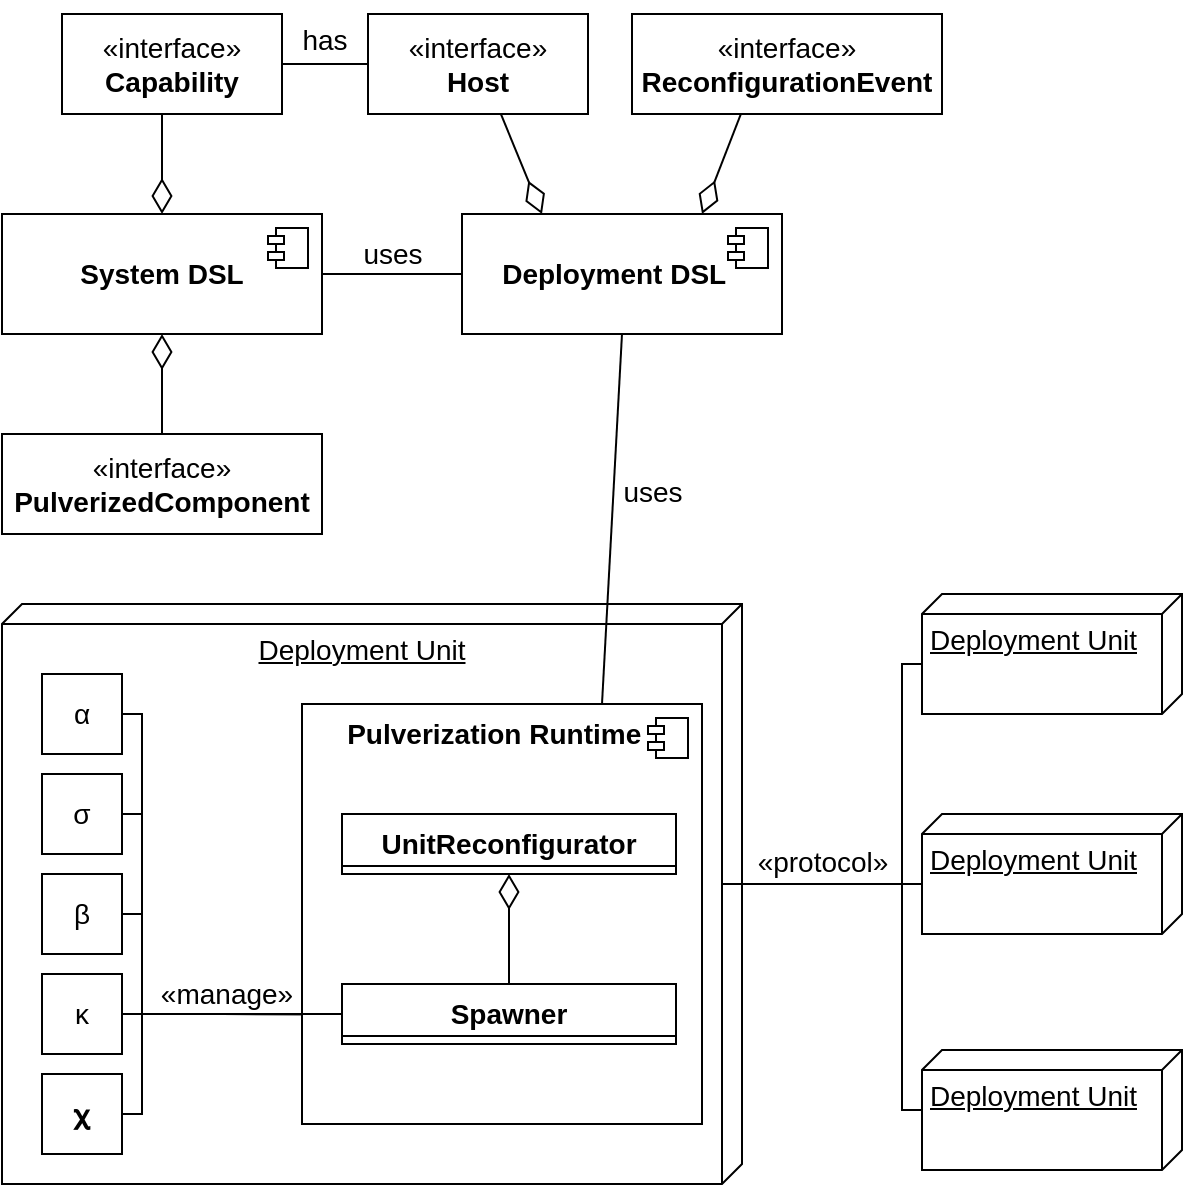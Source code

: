 <mxfile version="21.3.2" type="device">
  <diagram name="Pagina-1" id="VHQQRXFeIcmSOIjN9x8A">
    <mxGraphModel dx="989" dy="514" grid="1" gridSize="10" guides="1" tooltips="1" connect="1" arrows="1" fold="1" page="1" pageScale="1" pageWidth="827" pageHeight="1169" math="0" shadow="0">
      <root>
        <mxCell id="0" />
        <mxCell id="1" parent="0" />
        <mxCell id="0knfeuRSn2bXFJLwSbbv-6" value="Deployment Unit" style="verticalAlign=top;align=center;spacingTop=8;spacingLeft=2;spacingRight=12;shape=cube;size=10;direction=south;fontStyle=4;html=1;whiteSpace=wrap;fontSize=14;" parent="1" vertex="1">
          <mxGeometry x="160" y="695" width="370" height="290" as="geometry" />
        </mxCell>
        <mxCell id="0knfeuRSn2bXFJLwSbbv-79" style="edgeStyle=orthogonalEdgeStyle;rounded=0;orthogonalLoop=1;jettySize=auto;html=1;exitX=1;exitY=0.5;exitDx=0;exitDy=0;entryX=0;entryY=0.5;entryDx=0;entryDy=0;endArrow=none;endFill=0;fontSize=14;" parent="1" source="0knfeuRSn2bXFJLwSbbv-1" target="0knfeuRSn2bXFJLwSbbv-67" edge="1">
          <mxGeometry relative="1" as="geometry">
            <Array as="points">
              <mxPoint x="230" y="750" />
              <mxPoint x="230" y="900" />
            </Array>
          </mxGeometry>
        </mxCell>
        <mxCell id="0knfeuRSn2bXFJLwSbbv-1" value="α" style="html=1;whiteSpace=wrap;fontSize=14;" parent="1" vertex="1">
          <mxGeometry x="180" y="730" width="40" height="40" as="geometry" />
        </mxCell>
        <mxCell id="0knfeuRSn2bXFJLwSbbv-78" style="edgeStyle=orthogonalEdgeStyle;rounded=0;orthogonalLoop=1;jettySize=auto;html=1;exitX=1;exitY=0.5;exitDx=0;exitDy=0;entryX=0;entryY=0.5;entryDx=0;entryDy=0;endArrow=none;endFill=0;fontSize=14;" parent="1" source="0knfeuRSn2bXFJLwSbbv-2" target="0knfeuRSn2bXFJLwSbbv-67" edge="1">
          <mxGeometry relative="1" as="geometry">
            <Array as="points">
              <mxPoint x="230" y="800" />
              <mxPoint x="230" y="900" />
            </Array>
          </mxGeometry>
        </mxCell>
        <mxCell id="0knfeuRSn2bXFJLwSbbv-2" value="&lt;div style=&quot;font-size: 14px;&quot;&gt;σ&lt;/div&gt;" style="html=1;whiteSpace=wrap;fontSize=14;" parent="1" vertex="1">
          <mxGeometry x="180" y="780" width="40" height="40" as="geometry" />
        </mxCell>
        <mxCell id="0knfeuRSn2bXFJLwSbbv-77" style="edgeStyle=orthogonalEdgeStyle;rounded=0;orthogonalLoop=1;jettySize=auto;html=1;exitX=1;exitY=0.5;exitDx=0;exitDy=0;entryX=0;entryY=0.5;entryDx=0;entryDy=0;endArrow=none;endFill=0;fontSize=14;" parent="1" source="0knfeuRSn2bXFJLwSbbv-3" target="0knfeuRSn2bXFJLwSbbv-67" edge="1">
          <mxGeometry relative="1" as="geometry">
            <Array as="points">
              <mxPoint x="230" y="850" />
              <mxPoint x="230" y="900" />
            </Array>
          </mxGeometry>
        </mxCell>
        <mxCell id="0knfeuRSn2bXFJLwSbbv-3" value="&lt;div style=&quot;font-size: 14px;&quot;&gt;β&lt;/div&gt;" style="html=1;whiteSpace=wrap;fontSize=14;" parent="1" vertex="1">
          <mxGeometry x="180" y="830" width="40" height="40" as="geometry" />
        </mxCell>
        <mxCell id="0knfeuRSn2bXFJLwSbbv-76" style="edgeStyle=orthogonalEdgeStyle;rounded=0;orthogonalLoop=1;jettySize=auto;html=1;exitX=1;exitY=0.5;exitDx=0;exitDy=0;endArrow=none;endFill=0;fontSize=14;" parent="1" source="0knfeuRSn2bXFJLwSbbv-4" edge="1">
          <mxGeometry relative="1" as="geometry">
            <mxPoint x="320" y="900.2" as="targetPoint" />
          </mxGeometry>
        </mxCell>
        <mxCell id="0knfeuRSn2bXFJLwSbbv-4" value="&lt;div style=&quot;font-size: 14px;&quot;&gt;κ&lt;/div&gt;" style="html=1;whiteSpace=wrap;fontSize=14;" parent="1" vertex="1">
          <mxGeometry x="180" y="880" width="40" height="40" as="geometry" />
        </mxCell>
        <mxCell id="0knfeuRSn2bXFJLwSbbv-11" value="&lt;b style=&quot;font-size: 14px;&quot;&gt;Pulverization Runtime&amp;nbsp;&amp;nbsp;&lt;/b&gt;" style="html=1;dropTarget=0;whiteSpace=wrap;verticalAlign=top;fontSize=14;" parent="1" vertex="1">
          <mxGeometry x="310" y="745" width="200" height="210" as="geometry" />
        </mxCell>
        <mxCell id="0knfeuRSn2bXFJLwSbbv-12" value="" style="shape=module;jettyWidth=8;jettyHeight=4;fontSize=14;" parent="0knfeuRSn2bXFJLwSbbv-11" vertex="1">
          <mxGeometry x="1" width="20" height="20" relative="1" as="geometry">
            <mxPoint x="-27" y="7" as="offset" />
          </mxGeometry>
        </mxCell>
        <mxCell id="0knfeuRSn2bXFJLwSbbv-75" style="edgeStyle=orthogonalEdgeStyle;rounded=0;orthogonalLoop=1;jettySize=auto;html=1;entryX=0;entryY=0.5;entryDx=0;entryDy=0;endArrow=none;endFill=0;fontSize=14;" parent="1" source="0knfeuRSn2bXFJLwSbbv-5" target="0knfeuRSn2bXFJLwSbbv-67" edge="1">
          <mxGeometry relative="1" as="geometry">
            <Array as="points">
              <mxPoint x="230" y="950" />
              <mxPoint x="230" y="900" />
            </Array>
          </mxGeometry>
        </mxCell>
        <mxCell id="0knfeuRSn2bXFJLwSbbv-80" value="«manage»" style="edgeLabel;html=1;align=center;verticalAlign=middle;resizable=0;points=[];fontSize=14;" parent="0knfeuRSn2bXFJLwSbbv-75" vertex="1" connectable="0">
          <mxGeometry x="0.271" relative="1" as="geometry">
            <mxPoint y="-10" as="offset" />
          </mxGeometry>
        </mxCell>
        <mxCell id="0knfeuRSn2bXFJLwSbbv-5" value="&lt;div style=&quot;font-size: 14px;&quot;&gt;𝛘&lt;/div&gt;" style="html=1;whiteSpace=wrap;fontSize=14;" parent="1" vertex="1">
          <mxGeometry x="180" y="930" width="40" height="40" as="geometry" />
        </mxCell>
        <mxCell id="0knfeuRSn2bXFJLwSbbv-23" style="rounded=0;orthogonalLoop=1;jettySize=auto;html=1;exitX=0.75;exitY=0;exitDx=0;exitDy=0;entryX=0.5;entryY=1;entryDx=0;entryDy=0;endArrow=none;endFill=0;fontSize=14;" parent="1" source="0knfeuRSn2bXFJLwSbbv-11" target="0knfeuRSn2bXFJLwSbbv-15" edge="1">
          <mxGeometry relative="1" as="geometry" />
        </mxCell>
        <mxCell id="0knfeuRSn2bXFJLwSbbv-24" value="uses" style="edgeLabel;html=1;align=center;verticalAlign=middle;resizable=0;points=[];fontSize=14;" parent="0knfeuRSn2bXFJLwSbbv-23" vertex="1" connectable="0">
          <mxGeometry x="-0.363" y="-12" relative="1" as="geometry">
            <mxPoint x="10" y="-48" as="offset" />
          </mxGeometry>
        </mxCell>
        <mxCell id="0knfeuRSn2bXFJLwSbbv-13" value="&lt;b style=&quot;font-size: 14px;&quot;&gt;System DSL&lt;/b&gt;" style="html=1;dropTarget=0;whiteSpace=wrap;fontSize=14;" parent="1" vertex="1">
          <mxGeometry x="160" y="500" width="160" height="60" as="geometry" />
        </mxCell>
        <mxCell id="0knfeuRSn2bXFJLwSbbv-14" value="" style="shape=module;jettyWidth=8;jettyHeight=4;fontSize=14;" parent="0knfeuRSn2bXFJLwSbbv-13" vertex="1">
          <mxGeometry x="1" width="20" height="20" relative="1" as="geometry">
            <mxPoint x="-27" y="7" as="offset" />
          </mxGeometry>
        </mxCell>
        <mxCell id="0knfeuRSn2bXFJLwSbbv-25" style="edgeStyle=orthogonalEdgeStyle;rounded=0;orthogonalLoop=1;jettySize=auto;html=1;entryX=1;entryY=0.5;entryDx=0;entryDy=0;endArrow=none;endFill=0;fontSize=14;" parent="1" source="0knfeuRSn2bXFJLwSbbv-15" target="0knfeuRSn2bXFJLwSbbv-13" edge="1">
          <mxGeometry relative="1" as="geometry" />
        </mxCell>
        <mxCell id="0knfeuRSn2bXFJLwSbbv-26" value="uses" style="edgeLabel;html=1;align=center;verticalAlign=middle;resizable=0;points=[];fontSize=14;" parent="0knfeuRSn2bXFJLwSbbv-25" vertex="1" connectable="0">
          <mxGeometry x="-0.112" y="1" relative="1" as="geometry">
            <mxPoint x="-4" y="-11" as="offset" />
          </mxGeometry>
        </mxCell>
        <mxCell id="0knfeuRSn2bXFJLwSbbv-15" value="&lt;b style=&quot;font-size: 14px;&quot;&gt;Deployment DSL&amp;nbsp;&amp;nbsp;&lt;/b&gt;" style="html=1;dropTarget=0;whiteSpace=wrap;fontSize=14;" parent="1" vertex="1">
          <mxGeometry x="390" y="500" width="160" height="60" as="geometry" />
        </mxCell>
        <mxCell id="0knfeuRSn2bXFJLwSbbv-16" value="" style="shape=module;jettyWidth=8;jettyHeight=4;fontSize=14;" parent="0knfeuRSn2bXFJLwSbbv-15" vertex="1">
          <mxGeometry x="1" width="20" height="20" relative="1" as="geometry">
            <mxPoint x="-27" y="7" as="offset" />
          </mxGeometry>
        </mxCell>
        <mxCell id="0knfeuRSn2bXFJLwSbbv-36" style="edgeStyle=orthogonalEdgeStyle;rounded=0;orthogonalLoop=1;jettySize=auto;html=1;exitX=0;exitY=0;exitDx=35;exitDy=130;exitPerimeter=0;endArrow=none;endFill=0;fontSize=14;" parent="1" source="0knfeuRSn2bXFJLwSbbv-17" edge="1">
          <mxGeometry relative="1" as="geometry">
            <Array as="points">
              <mxPoint x="610" y="725" />
              <mxPoint x="610" y="835" />
              <mxPoint x="520" y="835" />
            </Array>
            <mxPoint x="520" y="835" as="targetPoint" />
          </mxGeometry>
        </mxCell>
        <mxCell id="0knfeuRSn2bXFJLwSbbv-17" value="Deployment Unit" style="verticalAlign=top;align=left;spacingTop=8;spacingLeft=2;spacingRight=12;shape=cube;size=10;direction=south;fontStyle=4;html=1;whiteSpace=wrap;fontSize=14;" parent="1" vertex="1">
          <mxGeometry x="620" y="690" width="130" height="60" as="geometry" />
        </mxCell>
        <mxCell id="0knfeuRSn2bXFJLwSbbv-37" style="edgeStyle=orthogonalEdgeStyle;rounded=0;orthogonalLoop=1;jettySize=auto;html=1;exitX=0;exitY=0;exitDx=35;exitDy=130;exitPerimeter=0;endArrow=none;endFill=0;fontSize=14;" parent="1" source="0knfeuRSn2bXFJLwSbbv-18" edge="1">
          <mxGeometry relative="1" as="geometry">
            <Array as="points">
              <mxPoint x="520" y="835" />
            </Array>
            <mxPoint x="520" y="830" as="targetPoint" />
          </mxGeometry>
        </mxCell>
        <mxCell id="0knfeuRSn2bXFJLwSbbv-18" value="Deployment Unit" style="verticalAlign=top;align=left;spacingTop=8;spacingLeft=2;spacingRight=12;shape=cube;size=10;direction=south;fontStyle=4;html=1;whiteSpace=wrap;fontSize=14;" parent="1" vertex="1">
          <mxGeometry x="620" y="800" width="130" height="60" as="geometry" />
        </mxCell>
        <mxCell id="0knfeuRSn2bXFJLwSbbv-38" style="edgeStyle=orthogonalEdgeStyle;rounded=0;orthogonalLoop=1;jettySize=auto;html=1;endArrow=none;endFill=0;fontSize=14;" parent="1" source="0knfeuRSn2bXFJLwSbbv-19" edge="1">
          <mxGeometry relative="1" as="geometry">
            <Array as="points">
              <mxPoint x="610" y="948" />
              <mxPoint x="610" y="835" />
              <mxPoint x="520" y="835" />
            </Array>
            <mxPoint x="520" y="835" as="targetPoint" />
          </mxGeometry>
        </mxCell>
        <mxCell id="0knfeuRSn2bXFJLwSbbv-71" value="«protocol»" style="edgeLabel;html=1;align=center;verticalAlign=middle;resizable=0;points=[];fontSize=14;" parent="0knfeuRSn2bXFJLwSbbv-38" vertex="1" connectable="0">
          <mxGeometry x="0.498" y="-1" relative="1" as="geometry">
            <mxPoint x="-4" y="-10" as="offset" />
          </mxGeometry>
        </mxCell>
        <mxCell id="0knfeuRSn2bXFJLwSbbv-19" value="Deployment Unit" style="verticalAlign=top;align=left;spacingTop=8;spacingLeft=2;spacingRight=12;shape=cube;size=10;direction=south;fontStyle=4;html=1;whiteSpace=wrap;fontSize=14;" parent="1" vertex="1">
          <mxGeometry x="620" y="918" width="130" height="60" as="geometry" />
        </mxCell>
        <mxCell id="0knfeuRSn2bXFJLwSbbv-33" value="" style="endArrow=diamondThin;endFill=0;endSize=15;html=1;rounded=0;exitX=0.5;exitY=1;exitDx=0;exitDy=0;fontSize=14;" parent="1" target="0knfeuRSn2bXFJLwSbbv-13" edge="1">
          <mxGeometry width="160" relative="1" as="geometry">
            <mxPoint x="240" y="410" as="sourcePoint" />
            <mxPoint x="170" y="530" as="targetPoint" />
          </mxGeometry>
        </mxCell>
        <mxCell id="0knfeuRSn2bXFJLwSbbv-34" value="" style="endArrow=diamondThin;endFill=0;endSize=15;html=1;rounded=0;exitX=0.5;exitY=1;exitDx=0;exitDy=0;entryX=0.25;entryY=0;entryDx=0;entryDy=0;fontSize=14;" parent="1" target="0knfeuRSn2bXFJLwSbbv-15" edge="1">
          <mxGeometry width="160" relative="1" as="geometry">
            <mxPoint x="393" y="410" as="sourcePoint" />
            <mxPoint x="459.72" y="480" as="targetPoint" />
          </mxGeometry>
        </mxCell>
        <mxCell id="0knfeuRSn2bXFJLwSbbv-35" value="" style="endArrow=diamondThin;endFill=0;endSize=15;html=1;rounded=0;exitX=0.5;exitY=1;exitDx=0;exitDy=0;entryX=0.75;entryY=0;entryDx=0;entryDy=0;fontSize=14;" parent="1" target="0knfeuRSn2bXFJLwSbbv-15" edge="1">
          <mxGeometry width="160" relative="1" as="geometry">
            <mxPoint x="545.0" y="410" as="sourcePoint" />
            <mxPoint x="260" y="520" as="targetPoint" />
          </mxGeometry>
        </mxCell>
        <mxCell id="0knfeuRSn2bXFJLwSbbv-45" value="«interface»&lt;br style=&quot;font-size: 14px;&quot;&gt;&lt;b style=&quot;font-size: 14px;&quot;&gt;PulverizedComponent&lt;br style=&quot;font-size: 14px;&quot;&gt;&lt;/b&gt;" style="html=1;whiteSpace=wrap;fontSize=14;" parent="1" vertex="1">
          <mxGeometry x="160" y="610" width="160" height="50" as="geometry" />
        </mxCell>
        <mxCell id="0knfeuRSn2bXFJLwSbbv-47" value="" style="endArrow=diamondThin;endFill=0;endSize=15;html=1;rounded=0;entryX=0.5;entryY=1;entryDx=0;entryDy=0;exitX=0.5;exitY=0;exitDx=0;exitDy=0;fontSize=14;" parent="1" source="0knfeuRSn2bXFJLwSbbv-45" target="0knfeuRSn2bXFJLwSbbv-13" edge="1">
          <mxGeometry width="160" relative="1" as="geometry">
            <mxPoint x="360" y="570" as="sourcePoint" />
            <mxPoint x="250" y="510" as="targetPoint" />
          </mxGeometry>
        </mxCell>
        <mxCell id="0knfeuRSn2bXFJLwSbbv-48" value="«interface»&lt;br style=&quot;font-size: 14px;&quot;&gt;&lt;b style=&quot;font-size: 14px;&quot;&gt;Capability&lt;br style=&quot;font-size: 14px;&quot;&gt;&lt;/b&gt;" style="html=1;whiteSpace=wrap;fontSize=14;" parent="1" vertex="1">
          <mxGeometry x="190" y="400" width="110" height="50" as="geometry" />
        </mxCell>
        <mxCell id="0knfeuRSn2bXFJLwSbbv-49" style="edgeStyle=orthogonalEdgeStyle;rounded=0;orthogonalLoop=1;jettySize=auto;html=1;entryX=1;entryY=0.5;entryDx=0;entryDy=0;endArrow=none;endFill=0;fontSize=14;" parent="1" source="0knfeuRSn2bXFJLwSbbv-51" target="0knfeuRSn2bXFJLwSbbv-48" edge="1">
          <mxGeometry relative="1" as="geometry" />
        </mxCell>
        <mxCell id="0knfeuRSn2bXFJLwSbbv-50" value="has" style="edgeLabel;html=1;align=center;verticalAlign=middle;resizable=0;points=[];fontSize=14;" parent="0knfeuRSn2bXFJLwSbbv-49" vertex="1" connectable="0">
          <mxGeometry x="-0.202" y="-1" relative="1" as="geometry">
            <mxPoint x="-5" y="-11" as="offset" />
          </mxGeometry>
        </mxCell>
        <mxCell id="0knfeuRSn2bXFJLwSbbv-51" value="«interface»&lt;br style=&quot;font-size: 14px;&quot;&gt;&lt;b style=&quot;font-size: 14px;&quot;&gt;Host&lt;br style=&quot;font-size: 14px;&quot;&gt;&lt;/b&gt;" style="html=1;whiteSpace=wrap;fontSize=14;" parent="1" vertex="1">
          <mxGeometry x="343" y="400" width="110" height="50" as="geometry" />
        </mxCell>
        <mxCell id="0knfeuRSn2bXFJLwSbbv-52" value="«interface»&lt;br style=&quot;font-size: 14px;&quot;&gt;&lt;b style=&quot;font-size: 14px;&quot;&gt;ReconfigurationEvent&lt;br style=&quot;font-size: 14px;&quot;&gt;&lt;/b&gt;" style="html=1;whiteSpace=wrap;fontSize=14;" parent="1" vertex="1">
          <mxGeometry x="475" y="400" width="155" height="50" as="geometry" />
        </mxCell>
        <mxCell id="0knfeuRSn2bXFJLwSbbv-63" value="UnitReconfigurator" style="swimlane;fontStyle=1;align=center;verticalAlign=top;childLayout=stackLayout;horizontal=1;startSize=26;horizontalStack=0;resizeParent=1;resizeParentMax=0;resizeLast=0;collapsible=1;marginBottom=0;whiteSpace=wrap;html=1;fontSize=14;" parent="1" vertex="1" collapsed="1">
          <mxGeometry x="330" y="800" width="167" height="30" as="geometry">
            <mxRectangle x="325" y="830" width="160" height="86" as="alternateBounds" />
          </mxGeometry>
        </mxCell>
        <mxCell id="0knfeuRSn2bXFJLwSbbv-64" value="+ field: type" style="text;strokeColor=none;fillColor=none;align=left;verticalAlign=top;spacingLeft=4;spacingRight=4;overflow=hidden;rotatable=0;points=[[0,0.5],[1,0.5]];portConstraint=eastwest;whiteSpace=wrap;html=1;" parent="0knfeuRSn2bXFJLwSbbv-63" vertex="1">
          <mxGeometry y="26" width="160" height="26" as="geometry" />
        </mxCell>
        <mxCell id="0knfeuRSn2bXFJLwSbbv-65" value="" style="line;strokeWidth=1;fillColor=none;align=left;verticalAlign=middle;spacingTop=-1;spacingLeft=3;spacingRight=3;rotatable=0;labelPosition=right;points=[];portConstraint=eastwest;strokeColor=inherit;" parent="0knfeuRSn2bXFJLwSbbv-63" vertex="1">
          <mxGeometry y="52" width="160" height="8" as="geometry" />
        </mxCell>
        <mxCell id="0knfeuRSn2bXFJLwSbbv-66" value="+ method(type): type" style="text;strokeColor=none;fillColor=none;align=left;verticalAlign=top;spacingLeft=4;spacingRight=4;overflow=hidden;rotatable=0;points=[[0,0.5],[1,0.5]];portConstraint=eastwest;whiteSpace=wrap;html=1;" parent="0knfeuRSn2bXFJLwSbbv-63" vertex="1">
          <mxGeometry y="60" width="160" height="26" as="geometry" />
        </mxCell>
        <mxCell id="0knfeuRSn2bXFJLwSbbv-67" value="Spawner" style="swimlane;fontStyle=1;align=center;verticalAlign=top;childLayout=stackLayout;horizontal=1;startSize=26;horizontalStack=0;resizeParent=1;resizeParentMax=0;resizeLast=0;collapsible=1;marginBottom=0;whiteSpace=wrap;html=1;fontSize=14;" parent="1" vertex="1" collapsed="1">
          <mxGeometry x="330" y="885" width="167" height="30" as="geometry">
            <mxRectangle x="330" y="880" width="160" height="86" as="alternateBounds" />
          </mxGeometry>
        </mxCell>
        <mxCell id="0knfeuRSn2bXFJLwSbbv-68" value="+ field: type" style="text;strokeColor=none;fillColor=none;align=left;verticalAlign=top;spacingLeft=4;spacingRight=4;overflow=hidden;rotatable=0;points=[[0,0.5],[1,0.5]];portConstraint=eastwest;whiteSpace=wrap;html=1;" parent="0knfeuRSn2bXFJLwSbbv-67" vertex="1">
          <mxGeometry y="26" width="160" height="26" as="geometry" />
        </mxCell>
        <mxCell id="0knfeuRSn2bXFJLwSbbv-69" value="" style="line;strokeWidth=1;fillColor=none;align=left;verticalAlign=middle;spacingTop=-1;spacingLeft=3;spacingRight=3;rotatable=0;labelPosition=right;points=[];portConstraint=eastwest;strokeColor=inherit;" parent="0knfeuRSn2bXFJLwSbbv-67" vertex="1">
          <mxGeometry y="52" width="160" height="8" as="geometry" />
        </mxCell>
        <mxCell id="0knfeuRSn2bXFJLwSbbv-70" value="+ method(type): type" style="text;strokeColor=none;fillColor=none;align=left;verticalAlign=top;spacingLeft=4;spacingRight=4;overflow=hidden;rotatable=0;points=[[0,0.5],[1,0.5]];portConstraint=eastwest;whiteSpace=wrap;html=1;" parent="0knfeuRSn2bXFJLwSbbv-67" vertex="1">
          <mxGeometry y="60" width="160" height="26" as="geometry" />
        </mxCell>
        <mxCell id="0knfeuRSn2bXFJLwSbbv-72" value="" style="endArrow=diamondThin;endFill=0;endSize=15;html=1;rounded=0;entryX=0.5;entryY=1;entryDx=0;entryDy=0;exitX=0.5;exitY=0;exitDx=0;exitDy=0;fontSize=14;jumpSize=6;" parent="1" source="0knfeuRSn2bXFJLwSbbv-67" target="0knfeuRSn2bXFJLwSbbv-63" edge="1">
          <mxGeometry width="160" relative="1" as="geometry">
            <mxPoint x="-13" y="905" as="sourcePoint" />
            <mxPoint x="147" y="905" as="targetPoint" />
          </mxGeometry>
        </mxCell>
      </root>
    </mxGraphModel>
  </diagram>
</mxfile>
